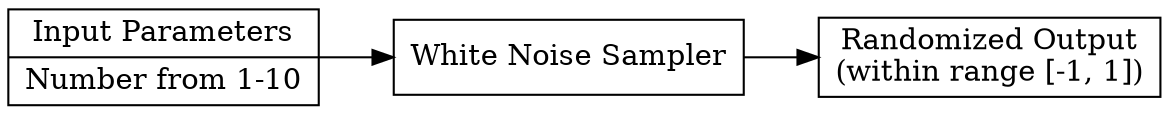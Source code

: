 digraph {

    node [shape=record]
    rankdir=LR

    input [label="Input Parameters|Number from 1-10"]
    sampler [label="White Noise Sampler"]
    output [label="Randomized Output\n(within range [-1, 1])"]

    input -> sampler
    sampler -> output
}